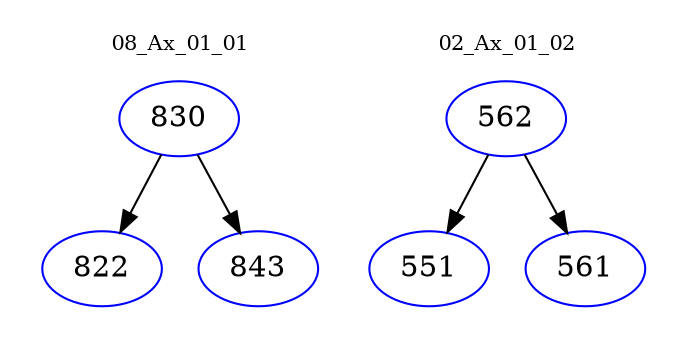 digraph{
subgraph cluster_0 {
color = white
label = "08_Ax_01_01";
fontsize=10;
T0_830 [label="830", color="blue"]
T0_830 -> T0_822 [color="black"]
T0_822 [label="822", color="blue"]
T0_830 -> T0_843 [color="black"]
T0_843 [label="843", color="blue"]
}
subgraph cluster_1 {
color = white
label = "02_Ax_01_02";
fontsize=10;
T1_562 [label="562", color="blue"]
T1_562 -> T1_551 [color="black"]
T1_551 [label="551", color="blue"]
T1_562 -> T1_561 [color="black"]
T1_561 [label="561", color="blue"]
}
}
